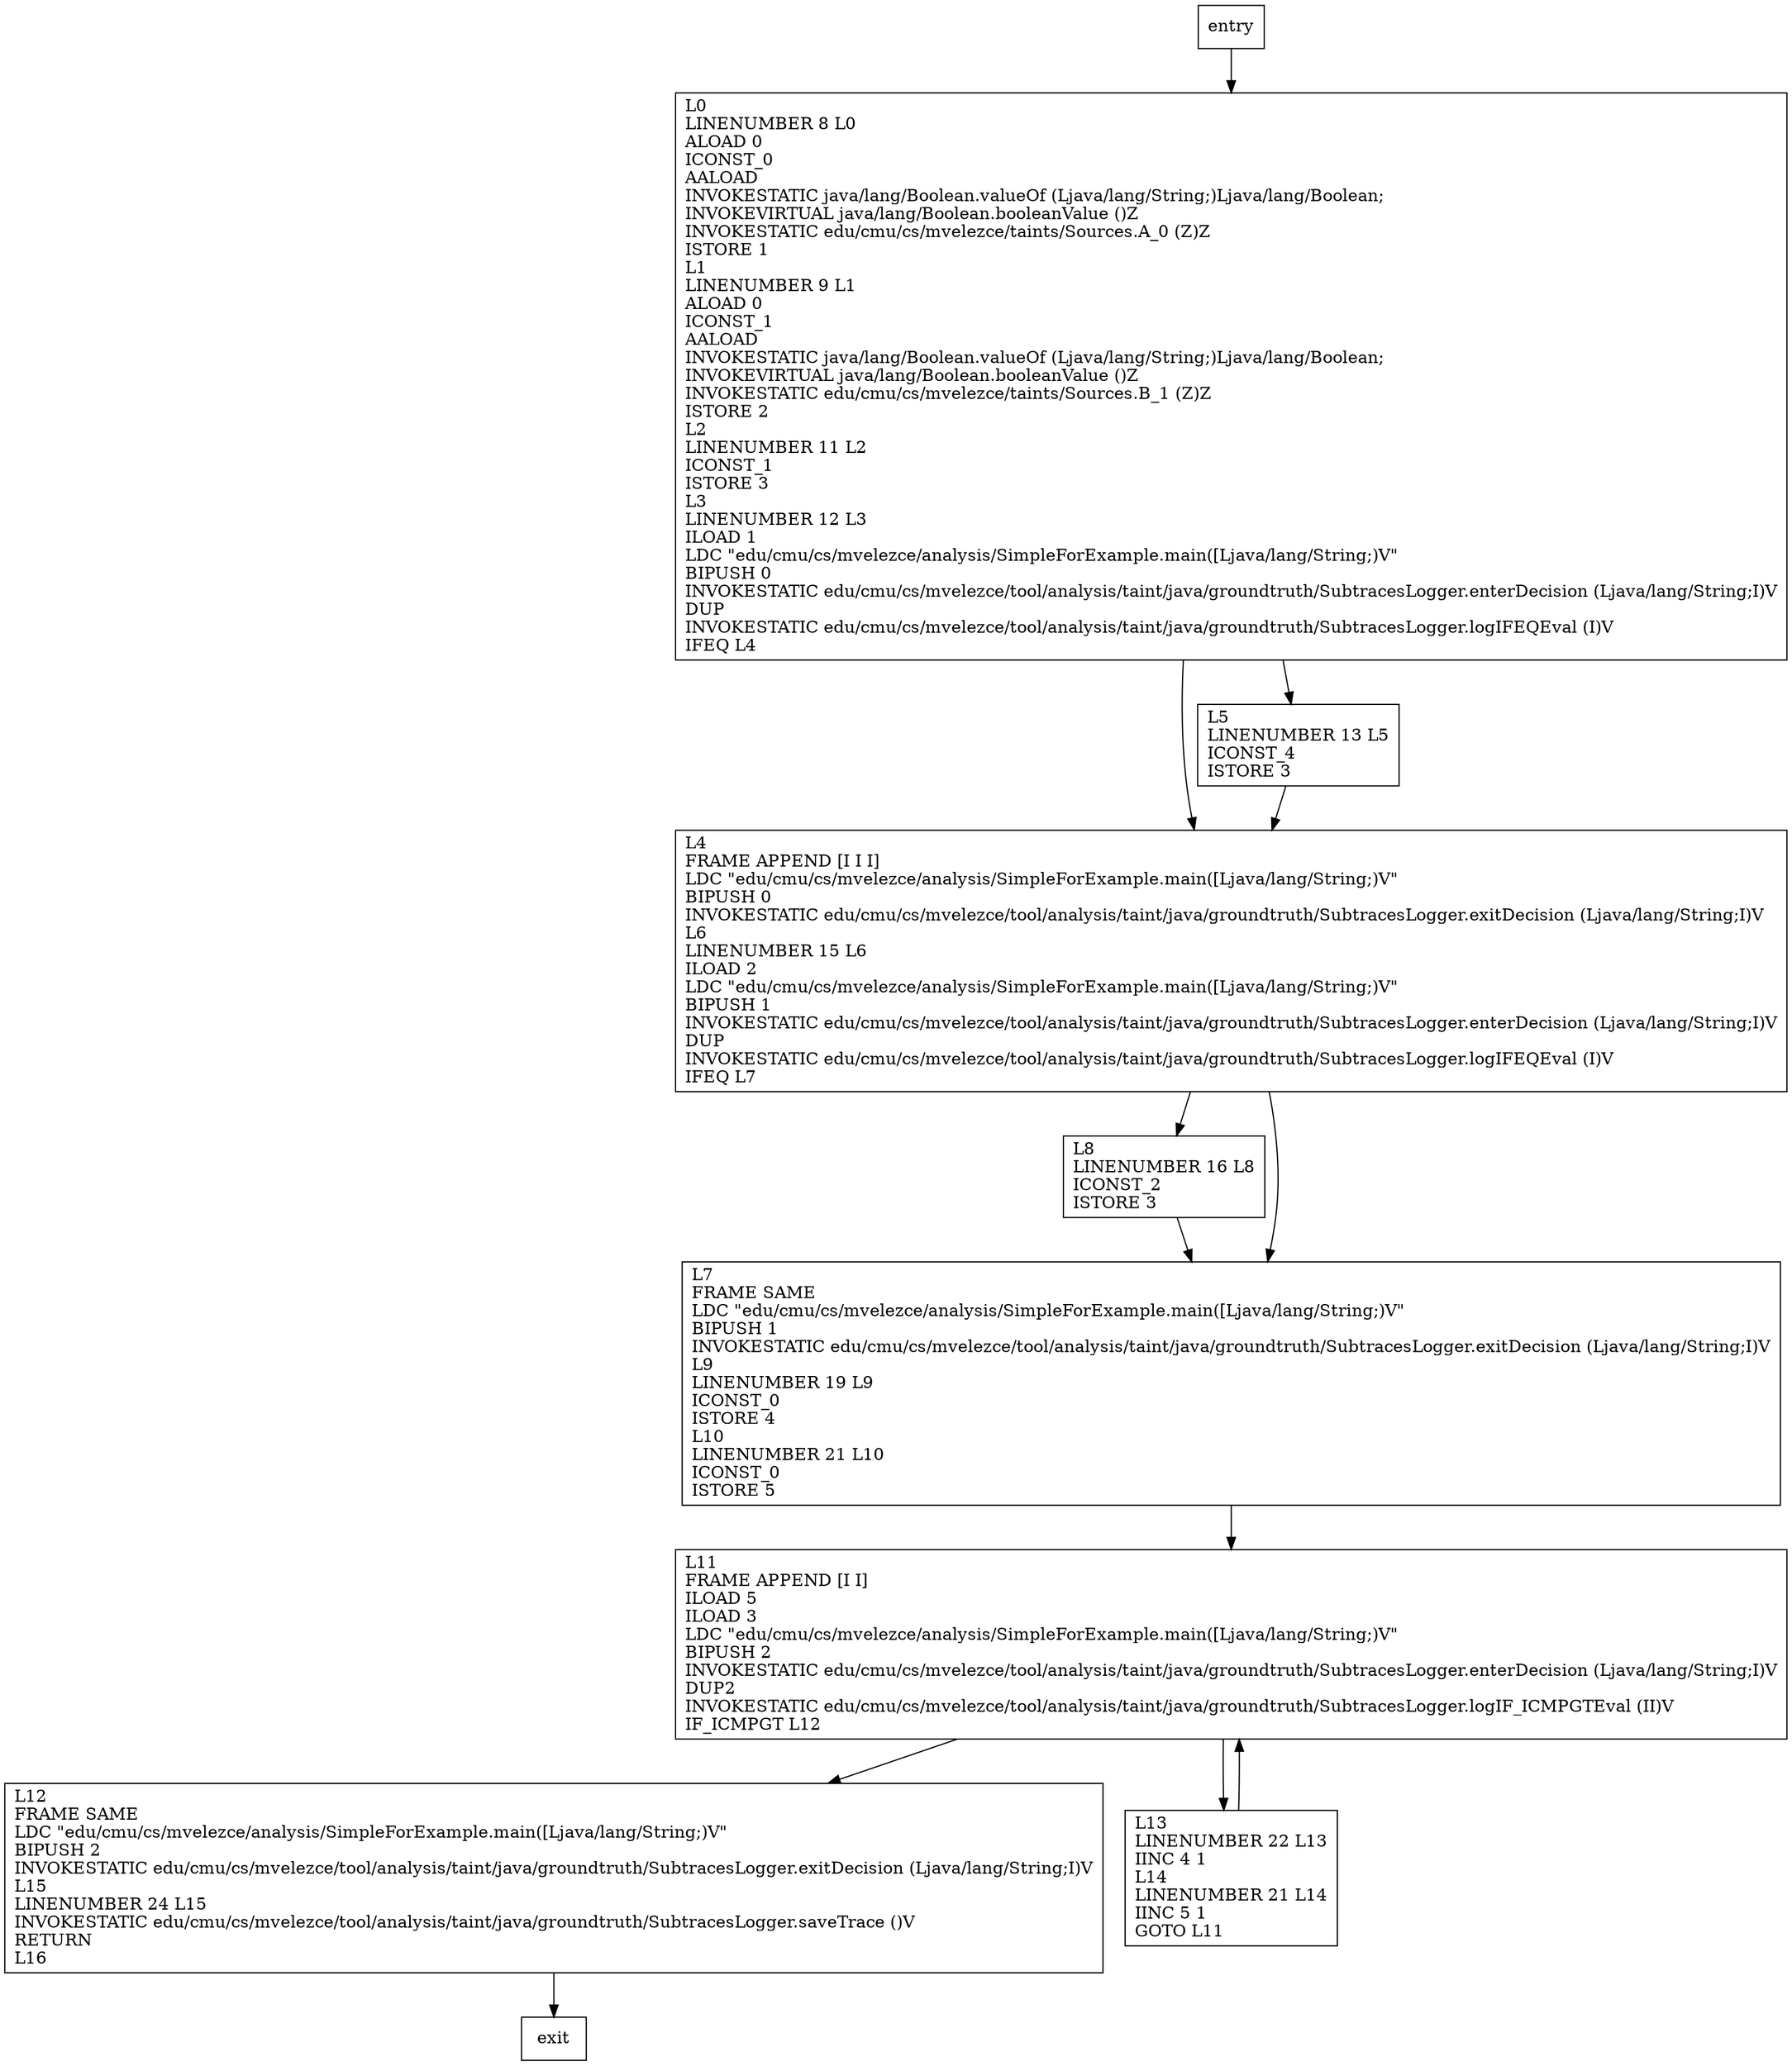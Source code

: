 digraph main {
node [shape=record];
716910678 [label="L8\lLINENUMBER 16 L8\lICONST_2\lISTORE 3\l"];
1084503382 [label="L0\lLINENUMBER 8 L0\lALOAD 0\lICONST_0\lAALOAD\lINVOKESTATIC java/lang/Boolean.valueOf (Ljava/lang/String;)Ljava/lang/Boolean;\lINVOKEVIRTUAL java/lang/Boolean.booleanValue ()Z\lINVOKESTATIC edu/cmu/cs/mvelezce/taints/Sources.A_0 (Z)Z\lISTORE 1\lL1\lLINENUMBER 9 L1\lALOAD 0\lICONST_1\lAALOAD\lINVOKESTATIC java/lang/Boolean.valueOf (Ljava/lang/String;)Ljava/lang/Boolean;\lINVOKEVIRTUAL java/lang/Boolean.booleanValue ()Z\lINVOKESTATIC edu/cmu/cs/mvelezce/taints/Sources.B_1 (Z)Z\lISTORE 2\lL2\lLINENUMBER 11 L2\lICONST_1\lISTORE 3\lL3\lLINENUMBER 12 L3\lILOAD 1\lLDC \"edu/cmu/cs/mvelezce/analysis/SimpleForExample.main([Ljava/lang/String;)V\"\lBIPUSH 0\lINVOKESTATIC edu/cmu/cs/mvelezce/tool/analysis/taint/java/groundtruth/SubtracesLogger.enterDecision (Ljava/lang/String;I)V\lDUP\lINVOKESTATIC edu/cmu/cs/mvelezce/tool/analysis/taint/java/groundtruth/SubtracesLogger.logIFEQEval (I)V\lIFEQ L4\l"];
1575588264 [label="L11\lFRAME APPEND [I I]\lILOAD 5\lILOAD 3\lLDC \"edu/cmu/cs/mvelezce/analysis/SimpleForExample.main([Ljava/lang/String;)V\"\lBIPUSH 2\lINVOKESTATIC edu/cmu/cs/mvelezce/tool/analysis/taint/java/groundtruth/SubtracesLogger.enterDecision (Ljava/lang/String;I)V\lDUP2\lINVOKESTATIC edu/cmu/cs/mvelezce/tool/analysis/taint/java/groundtruth/SubtracesLogger.logIF_ICMPGTEval (II)V\lIF_ICMPGT L12\l"];
1908325375 [label="L12\lFRAME SAME\lLDC \"edu/cmu/cs/mvelezce/analysis/SimpleForExample.main([Ljava/lang/String;)V\"\lBIPUSH 2\lINVOKESTATIC edu/cmu/cs/mvelezce/tool/analysis/taint/java/groundtruth/SubtracesLogger.exitDecision (Ljava/lang/String;I)V\lL15\lLINENUMBER 24 L15\lINVOKESTATIC edu/cmu/cs/mvelezce/tool/analysis/taint/java/groundtruth/SubtracesLogger.saveTrace ()V\lRETURN\lL16\l"];
1263845074 [label="L7\lFRAME SAME\lLDC \"edu/cmu/cs/mvelezce/analysis/SimpleForExample.main([Ljava/lang/String;)V\"\lBIPUSH 1\lINVOKESTATIC edu/cmu/cs/mvelezce/tool/analysis/taint/java/groundtruth/SubtracesLogger.exitDecision (Ljava/lang/String;I)V\lL9\lLINENUMBER 19 L9\lICONST_0\lISTORE 4\lL10\lLINENUMBER 21 L10\lICONST_0\lISTORE 5\l"];
2058013216 [label="L4\lFRAME APPEND [I I I]\lLDC \"edu/cmu/cs/mvelezce/analysis/SimpleForExample.main([Ljava/lang/String;)V\"\lBIPUSH 0\lINVOKESTATIC edu/cmu/cs/mvelezce/tool/analysis/taint/java/groundtruth/SubtracesLogger.exitDecision (Ljava/lang/String;I)V\lL6\lLINENUMBER 15 L6\lILOAD 2\lLDC \"edu/cmu/cs/mvelezce/analysis/SimpleForExample.main([Ljava/lang/String;)V\"\lBIPUSH 1\lINVOKESTATIC edu/cmu/cs/mvelezce/tool/analysis/taint/java/groundtruth/SubtracesLogger.enterDecision (Ljava/lang/String;I)V\lDUP\lINVOKESTATIC edu/cmu/cs/mvelezce/tool/analysis/taint/java/groundtruth/SubtracesLogger.logIFEQEval (I)V\lIFEQ L7\l"];
688387469 [label="L5\lLINENUMBER 13 L5\lICONST_4\lISTORE 3\l"];
41159710 [label="L13\lLINENUMBER 22 L13\lIINC 4 1\lL14\lLINENUMBER 21 L14\lIINC 5 1\lGOTO L11\l"];
entry;
exit;
716910678 -> 1263845074;
entry -> 1084503382;
1084503382 -> 2058013216;
1084503382 -> 688387469;
1575588264 -> 1908325375;
1575588264 -> 41159710;
1908325375 -> exit;
1263845074 -> 1575588264;
2058013216 -> 716910678;
2058013216 -> 1263845074;
688387469 -> 2058013216;
41159710 -> 1575588264;
}
